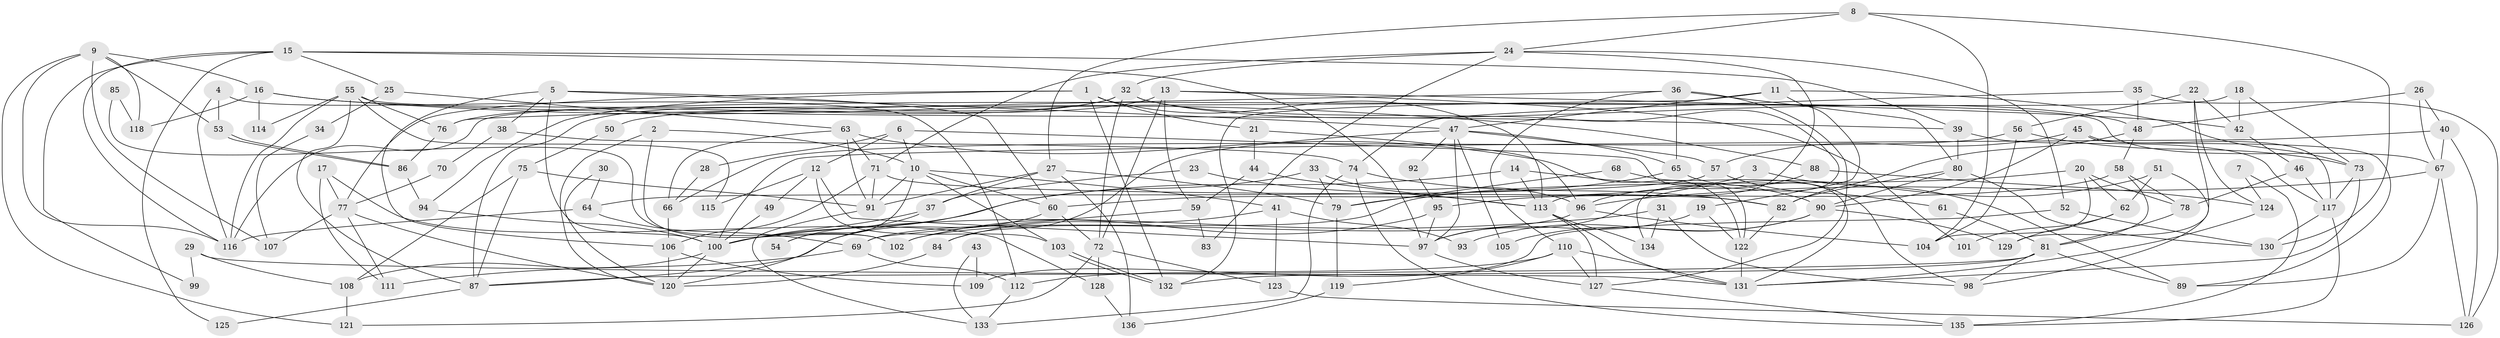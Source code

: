 // Generated by graph-tools (version 1.1) at 2025/26/03/09/25 03:26:20]
// undirected, 136 vertices, 272 edges
graph export_dot {
graph [start="1"]
  node [color=gray90,style=filled];
  1;
  2;
  3;
  4;
  5;
  6;
  7;
  8;
  9;
  10;
  11;
  12;
  13;
  14;
  15;
  16;
  17;
  18;
  19;
  20;
  21;
  22;
  23;
  24;
  25;
  26;
  27;
  28;
  29;
  30;
  31;
  32;
  33;
  34;
  35;
  36;
  37;
  38;
  39;
  40;
  41;
  42;
  43;
  44;
  45;
  46;
  47;
  48;
  49;
  50;
  51;
  52;
  53;
  54;
  55;
  56;
  57;
  58;
  59;
  60;
  61;
  62;
  63;
  64;
  65;
  66;
  67;
  68;
  69;
  70;
  71;
  72;
  73;
  74;
  75;
  76;
  77;
  78;
  79;
  80;
  81;
  82;
  83;
  84;
  85;
  86;
  87;
  88;
  89;
  90;
  91;
  92;
  93;
  94;
  95;
  96;
  97;
  98;
  99;
  100;
  101;
  102;
  103;
  104;
  105;
  106;
  107;
  108;
  109;
  110;
  111;
  112;
  113;
  114;
  115;
  116;
  117;
  118;
  119;
  120;
  121;
  122;
  123;
  124;
  125;
  126;
  127;
  128;
  129;
  130;
  131;
  132;
  133;
  134;
  135;
  136;
  1 -- 113;
  1 -- 94;
  1 -- 21;
  1 -- 77;
  1 -- 132;
  2 -- 120;
  2 -- 102;
  2 -- 10;
  3 -- 89;
  3 -- 60;
  4 -- 116;
  4 -- 112;
  4 -- 53;
  5 -- 47;
  5 -- 106;
  5 -- 38;
  5 -- 60;
  5 -- 100;
  6 -- 122;
  6 -- 10;
  6 -- 12;
  6 -- 28;
  7 -- 135;
  7 -- 124;
  8 -- 27;
  8 -- 104;
  8 -- 24;
  8 -- 130;
  9 -- 116;
  9 -- 53;
  9 -- 16;
  9 -- 107;
  9 -- 118;
  9 -- 121;
  10 -- 60;
  10 -- 41;
  10 -- 54;
  10 -- 91;
  10 -- 103;
  11 -- 19;
  11 -- 132;
  11 -- 47;
  11 -- 73;
  12 -- 103;
  12 -- 49;
  12 -- 97;
  12 -- 115;
  13 -- 59;
  13 -- 42;
  13 -- 50;
  13 -- 72;
  13 -- 101;
  14 -- 100;
  14 -- 90;
  14 -- 113;
  15 -- 39;
  15 -- 97;
  15 -- 25;
  15 -- 99;
  15 -- 116;
  15 -- 125;
  16 -- 39;
  16 -- 88;
  16 -- 114;
  16 -- 118;
  17 -- 111;
  17 -- 77;
  17 -- 128;
  18 -- 73;
  18 -- 116;
  18 -- 42;
  19 -- 97;
  19 -- 122;
  20 -- 78;
  20 -- 104;
  20 -- 62;
  20 -- 69;
  21 -- 96;
  21 -- 44;
  22 -- 42;
  22 -- 56;
  22 -- 124;
  22 -- 129;
  23 -- 113;
  23 -- 37;
  24 -- 113;
  24 -- 32;
  24 -- 52;
  24 -- 71;
  24 -- 83;
  25 -- 63;
  25 -- 34;
  26 -- 67;
  26 -- 48;
  26 -- 40;
  27 -- 91;
  27 -- 79;
  27 -- 37;
  27 -- 136;
  28 -- 66;
  29 -- 131;
  29 -- 108;
  29 -- 99;
  30 -- 64;
  30 -- 120;
  31 -- 100;
  31 -- 98;
  31 -- 134;
  32 -- 134;
  32 -- 48;
  32 -- 72;
  32 -- 76;
  32 -- 87;
  33 -- 79;
  33 -- 120;
  33 -- 96;
  34 -- 107;
  35 -- 48;
  35 -- 74;
  35 -- 126;
  36 -- 110;
  36 -- 76;
  36 -- 65;
  36 -- 80;
  36 -- 127;
  37 -- 100;
  37 -- 54;
  38 -- 74;
  38 -- 70;
  39 -- 80;
  39 -- 117;
  40 -- 100;
  40 -- 67;
  40 -- 126;
  41 -- 123;
  41 -- 84;
  41 -- 93;
  42 -- 46;
  43 -- 133;
  43 -- 109;
  44 -- 113;
  44 -- 59;
  45 -- 117;
  45 -- 89;
  45 -- 57;
  45 -- 90;
  46 -- 78;
  46 -- 117;
  47 -- 65;
  47 -- 57;
  47 -- 84;
  47 -- 92;
  47 -- 97;
  47 -- 105;
  48 -- 82;
  48 -- 58;
  49 -- 100;
  50 -- 75;
  51 -- 62;
  51 -- 97;
  51 -- 98;
  52 -- 130;
  52 -- 109;
  53 -- 86;
  53 -- 86;
  55 -- 67;
  55 -- 87;
  55 -- 76;
  55 -- 114;
  55 -- 115;
  55 -- 116;
  56 -- 66;
  56 -- 73;
  56 -- 104;
  57 -- 61;
  57 -- 64;
  58 -- 81;
  58 -- 78;
  58 -- 95;
  59 -- 69;
  59 -- 83;
  60 -- 72;
  60 -- 87;
  61 -- 81;
  62 -- 129;
  62 -- 101;
  63 -- 91;
  63 -- 122;
  63 -- 66;
  63 -- 71;
  64 -- 116;
  64 -- 69;
  65 -- 98;
  65 -- 79;
  66 -- 106;
  67 -- 126;
  67 -- 89;
  67 -- 96;
  68 -- 131;
  68 -- 79;
  69 -- 111;
  69 -- 112;
  70 -- 77;
  71 -- 82;
  71 -- 91;
  71 -- 106;
  72 -- 121;
  72 -- 123;
  72 -- 128;
  73 -- 131;
  73 -- 117;
  74 -- 133;
  74 -- 82;
  74 -- 135;
  75 -- 91;
  75 -- 87;
  75 -- 108;
  76 -- 86;
  77 -- 120;
  77 -- 107;
  77 -- 111;
  78 -- 81;
  79 -- 119;
  80 -- 130;
  80 -- 82;
  80 -- 90;
  81 -- 87;
  81 -- 132;
  81 -- 89;
  81 -- 98;
  82 -- 122;
  84 -- 120;
  85 -- 118;
  85 -- 102;
  86 -- 94;
  87 -- 125;
  88 -- 96;
  88 -- 124;
  90 -- 93;
  90 -- 105;
  90 -- 129;
  91 -- 133;
  92 -- 95;
  94 -- 100;
  95 -- 97;
  95 -- 102;
  96 -- 102;
  96 -- 104;
  97 -- 127;
  100 -- 108;
  100 -- 120;
  103 -- 132;
  103 -- 132;
  106 -- 120;
  106 -- 109;
  108 -- 121;
  110 -- 127;
  110 -- 131;
  110 -- 112;
  110 -- 119;
  112 -- 133;
  113 -- 127;
  113 -- 131;
  113 -- 134;
  117 -- 135;
  117 -- 130;
  119 -- 136;
  122 -- 131;
  123 -- 126;
  124 -- 131;
  127 -- 135;
  128 -- 136;
}
